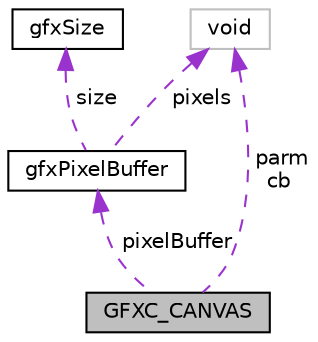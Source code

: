digraph "GFXC_CANVAS"
{
 // INTERACTIVE_SVG=YES
  edge [fontname="Helvetica",fontsize="10",labelfontname="Helvetica",labelfontsize="10"];
  node [fontname="Helvetica",fontsize="10",shape=record];
  Node1 [label="GFXC_CANVAS",height=0.2,width=0.4,color="black", fillcolor="grey75", style="filled", fontcolor="black"];
  Node2 -> Node1 [dir="back",color="darkorchid3",fontsize="10",style="dashed",label=" pixelBuffer" ,fontname="Helvetica"];
  Node2 [label="gfxPixelBuffer",height=0.2,width=0.4,color="black", fillcolor="white", style="filled",URL="$structgfxPixelBuffer.html",tooltip="This struct represents a pixel buffer. "];
  Node3 -> Node2 [dir="back",color="darkorchid3",fontsize="10",style="dashed",label=" size" ,fontname="Helvetica"];
  Node3 [label="gfxSize",height=0.2,width=0.4,color="black", fillcolor="white", style="filled",URL="$structgfxSize.html",tooltip="This struct represents a size. "];
  Node4 -> Node2 [dir="back",color="darkorchid3",fontsize="10",style="dashed",label=" pixels" ,fontname="Helvetica"];
  Node4 [label="void",height=0.2,width=0.4,color="grey75", fillcolor="white", style="filled"];
  Node4 -> Node1 [dir="back",color="darkorchid3",fontsize="10",style="dashed",label=" parm\ncb" ,fontname="Helvetica"];
}

